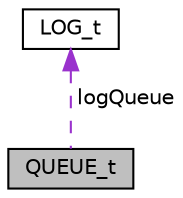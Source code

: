 digraph "QUEUE_t"
{
  edge [fontname="Helvetica",fontsize="10",labelfontname="Helvetica",labelfontsize="10"];
  node [fontname="Helvetica",fontsize="10",shape=record];
  Node1 [label="QUEUE_t",height=0.2,width=0.4,color="black", fillcolor="grey75", style="filled", fontcolor="black"];
  Node2 -> Node1 [dir="back",color="darkorchid3",fontsize="10",style="dashed",label=" logQueue" ,fontname="Helvetica"];
  Node2 [label="LOG_t",height=0.2,width=0.4,color="black", fillcolor="white", style="filled",URL="$structLOG__t.html"];
}
